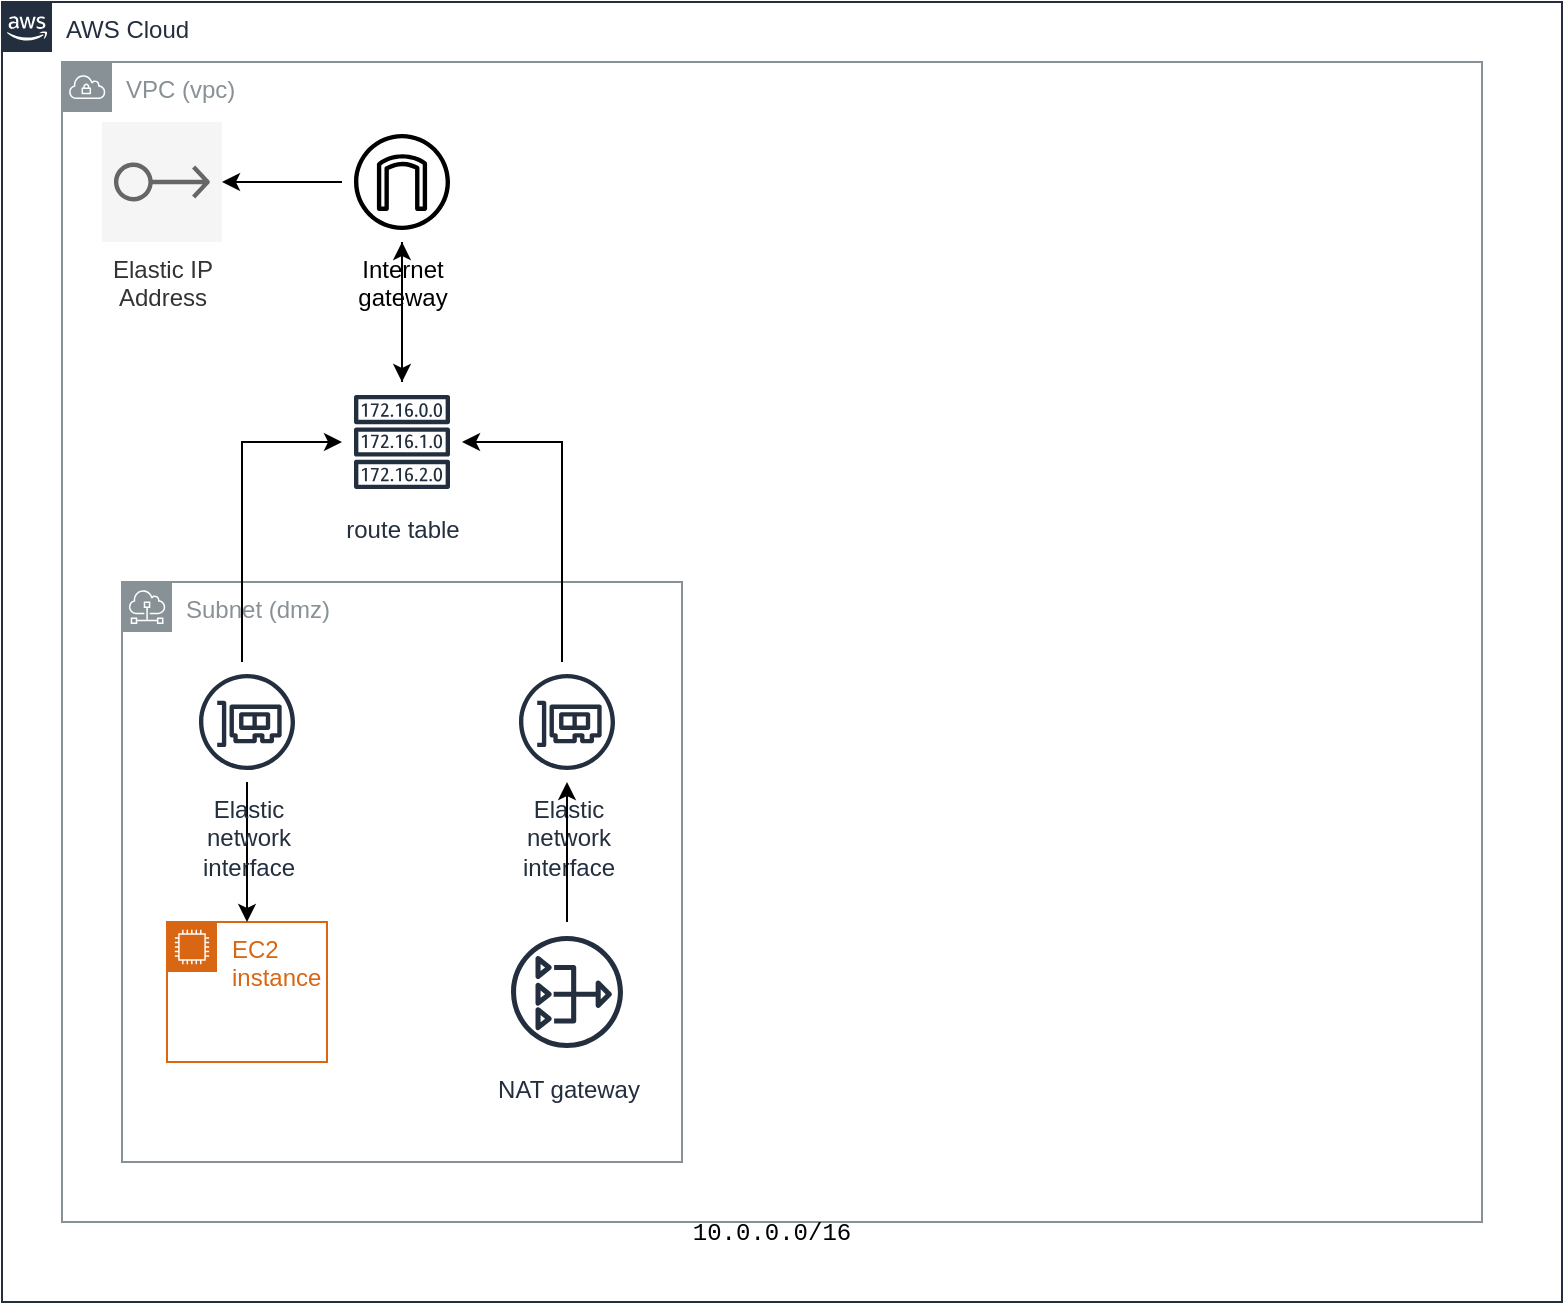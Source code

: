 <mxfile version="19.0.3" type="device"><diagram id="Ht1M8jgEwFfnCIfOTk4-" name="Page-1"><mxGraphModel dx="1106" dy="730" grid="1" gridSize="10" guides="1" tooltips="1" connect="1" arrows="1" fold="1" page="1" pageScale="1" pageWidth="1169" pageHeight="827" math="0" shadow="0"><root><mxCell id="0"/><mxCell id="1" parent="0"/><mxCell id="UEzPUAAOIrF-is8g5C7q-74" value="AWS Cloud" style="points=[[0,0],[0.25,0],[0.5,0],[0.75,0],[1,0],[1,0.25],[1,0.5],[1,0.75],[1,1],[0.75,1],[0.5,1],[0.25,1],[0,1],[0,0.75],[0,0.5],[0,0.25]];outlineConnect=0;gradientColor=none;html=1;whiteSpace=wrap;fontSize=12;fontStyle=0;shape=mxgraph.aws4.group;grIcon=mxgraph.aws4.group_aws_cloud_alt;strokeColor=#232F3E;fillColor=none;verticalAlign=top;align=left;spacingLeft=30;fontColor=#232F3E;dashed=0;labelBackgroundColor=#ffffff;container=1;pointerEvents=0;collapsible=0;recursiveResize=0;" parent="1" vertex="1"><mxGeometry x="130" y="20" width="780" height="650" as="geometry"/></mxCell><mxCell id="0j88OXNEvApK3ozaI6SP-1" value="VPC (vpc)" style="sketch=0;outlineConnect=0;gradientColor=none;html=1;whiteSpace=wrap;fontSize=12;fontStyle=0;shape=mxgraph.aws4.group;grIcon=mxgraph.aws4.group_vpc;strokeColor=#879196;fillColor=none;verticalAlign=top;align=left;spacingLeft=30;fontColor=#879196;dashed=0;" parent="UEzPUAAOIrF-is8g5C7q-74" vertex="1"><mxGeometry x="30" y="30" width="710" height="580" as="geometry"/></mxCell><mxCell id="0j88OXNEvApK3ozaI6SP-2" value="&lt;div style=&quot;font-family: Menlo, Monaco, &amp;quot;Courier New&amp;quot;, monospace; line-height: 18px;&quot;&gt;&lt;font color=&quot;#000000&quot;&gt;10.0.0.0/16&lt;/font&gt;&lt;/div&gt;" style="text;html=1;strokeColor=none;fillColor=none;align=center;verticalAlign=middle;whiteSpace=wrap;rounded=0;dashed=0;sketch=0;fontFamily=Helvetica;fontSize=12;fontColor=#879196;" parent="UEzPUAAOIrF-is8g5C7q-74" vertex="1"><mxGeometry x="355" y="600" width="60" height="30" as="geometry"/></mxCell><mxCell id="cHOPUUXa5paT3oeh7Vnt-1" value="Subnet (dmz)" style="sketch=0;outlineConnect=0;gradientColor=none;html=1;whiteSpace=wrap;fontSize=12;fontStyle=0;shape=mxgraph.aws4.group;grIcon=mxgraph.aws4.group_subnet;strokeColor=#879196;fillColor=none;verticalAlign=top;align=left;spacingLeft=30;fontColor=#879196;dashed=0;" parent="UEzPUAAOIrF-is8g5C7q-74" vertex="1"><mxGeometry x="60" y="290" width="280" height="290" as="geometry"/></mxCell><mxCell id="X5oweTxtZJ3tXyHHjrhl-14" value="" style="edgeStyle=orthogonalEdgeStyle;rounded=0;orthogonalLoop=1;jettySize=auto;html=1;" parent="UEzPUAAOIrF-is8g5C7q-74" source="cHOPUUXa5paT3oeh7Vnt-6" target="X5oweTxtZJ3tXyHHjrhl-13" edge="1"><mxGeometry relative="1" as="geometry"/></mxCell><mxCell id="bNUV3q_jOAVj4kKFFDyz-5" value="" style="edgeStyle=orthogonalEdgeStyle;rounded=0;orthogonalLoop=1;jettySize=auto;html=1;" edge="1" parent="UEzPUAAOIrF-is8g5C7q-74" source="cHOPUUXa5paT3oeh7Vnt-6" target="cHOPUUXa5paT3oeh7Vnt-11"><mxGeometry relative="1" as="geometry"/></mxCell><mxCell id="cHOPUUXa5paT3oeh7Vnt-6" value="Internet&#10;gateway" style="sketch=0;outlineConnect=0;dashed=0;verticalLabelPosition=bottom;verticalAlign=top;align=center;html=1;fontSize=12;fontStyle=0;aspect=fixed;shape=mxgraph.aws4.resourceIcon;resIcon=mxgraph.aws4.internet_gateway;" parent="UEzPUAAOIrF-is8g5C7q-74" vertex="1"><mxGeometry x="170" y="60" width="60" height="60" as="geometry"/></mxCell><mxCell id="cHOPUUXa5paT3oeh7Vnt-16" value="" style="edgeStyle=orthogonalEdgeStyle;rounded=0;orthogonalLoop=1;jettySize=auto;html=1;" parent="UEzPUAAOIrF-is8g5C7q-74" source="cHOPUUXa5paT3oeh7Vnt-11" target="cHOPUUXa5paT3oeh7Vnt-6" edge="1"><mxGeometry relative="1" as="geometry"/></mxCell><mxCell id="cHOPUUXa5paT3oeh7Vnt-11" value="route table" style="sketch=0;outlineConnect=0;fontColor=#232F3E;gradientColor=none;strokeColor=#232F3E;fillColor=#ffffff;dashed=0;verticalLabelPosition=bottom;verticalAlign=top;align=center;html=1;fontSize=12;fontStyle=0;aspect=fixed;shape=mxgraph.aws4.resourceIcon;resIcon=mxgraph.aws4.route_table;" parent="UEzPUAAOIrF-is8g5C7q-74" vertex="1"><mxGeometry x="170" y="190" width="60" height="60" as="geometry"/></mxCell><mxCell id="X5oweTxtZJ3tXyHHjrhl-4" value="EC2 instance" style="points=[[0,0],[0.25,0],[0.5,0],[0.75,0],[1,0],[1,0.25],[1,0.5],[1,0.75],[1,1],[0.75,1],[0.5,1],[0.25,1],[0,1],[0,0.75],[0,0.5],[0,0.25]];outlineConnect=0;gradientColor=none;html=1;whiteSpace=wrap;fontSize=12;fontStyle=0;container=1;pointerEvents=0;collapsible=0;recursiveResize=0;shape=mxgraph.aws4.group;grIcon=mxgraph.aws4.group_ec2_instance_contents;strokeColor=#D86613;fillColor=none;verticalAlign=top;align=left;spacingLeft=30;fontColor=#D86613;dashed=0;" parent="UEzPUAAOIrF-is8g5C7q-74" vertex="1"><mxGeometry x="82.5" y="460" width="80" height="70" as="geometry"/></mxCell><mxCell id="X5oweTxtZJ3tXyHHjrhl-8" style="edgeStyle=orthogonalEdgeStyle;rounded=0;orthogonalLoop=1;jettySize=auto;html=1;entryX=0.5;entryY=0;entryDx=0;entryDy=0;" parent="UEzPUAAOIrF-is8g5C7q-74" source="X5oweTxtZJ3tXyHHjrhl-7" target="X5oweTxtZJ3tXyHHjrhl-4" edge="1"><mxGeometry relative="1" as="geometry"/></mxCell><mxCell id="X5oweTxtZJ3tXyHHjrhl-11" value="" style="edgeStyle=orthogonalEdgeStyle;rounded=0;orthogonalLoop=1;jettySize=auto;html=1;" parent="UEzPUAAOIrF-is8g5C7q-74" source="X5oweTxtZJ3tXyHHjrhl-7" target="cHOPUUXa5paT3oeh7Vnt-11" edge="1"><mxGeometry relative="1" as="geometry"><Array as="points"><mxPoint x="120" y="220"/></Array></mxGeometry></mxCell><mxCell id="X5oweTxtZJ3tXyHHjrhl-7" value="Elastic&#10;network&#10;interface" style="sketch=0;outlineConnect=0;fontColor=#232F3E;gradientColor=none;strokeColor=#232F3E;fillColor=#ffffff;dashed=0;verticalLabelPosition=bottom;verticalAlign=top;align=center;html=1;fontSize=12;fontStyle=0;aspect=fixed;shape=mxgraph.aws4.resourceIcon;resIcon=mxgraph.aws4.elastic_network_interface;" parent="UEzPUAAOIrF-is8g5C7q-74" vertex="1"><mxGeometry x="92.5" y="330" width="60" height="60" as="geometry"/></mxCell><mxCell id="X5oweTxtZJ3tXyHHjrhl-13" value="Elastic IP&#10;Address" style="sketch=0;outlineConnect=0;dashed=0;verticalLabelPosition=bottom;verticalAlign=top;align=center;html=1;fontSize=12;fontStyle=0;aspect=fixed;shape=mxgraph.aws4.resourceIcon;resIcon=mxgraph.aws4.elastic_ip_address;rotation=0;fillColor=#f5f5f5;strokeColor=#666666;fontColor=#333333;" parent="UEzPUAAOIrF-is8g5C7q-74" vertex="1"><mxGeometry x="50" y="60" width="60" height="60" as="geometry"/></mxCell><mxCell id="bNUV3q_jOAVj4kKFFDyz-2" value="" style="edgeStyle=orthogonalEdgeStyle;rounded=0;orthogonalLoop=1;jettySize=auto;html=1;" edge="1" parent="UEzPUAAOIrF-is8g5C7q-74" source="bNUV3q_jOAVj4kKFFDyz-1" target="cHOPUUXa5paT3oeh7Vnt-11"><mxGeometry relative="1" as="geometry"><Array as="points"><mxPoint x="280" y="220"/></Array></mxGeometry></mxCell><mxCell id="bNUV3q_jOAVj4kKFFDyz-1" value="Elastic&#10;network&#10;interface" style="sketch=0;outlineConnect=0;fontColor=#232F3E;gradientColor=none;strokeColor=#232F3E;fillColor=#ffffff;dashed=0;verticalLabelPosition=bottom;verticalAlign=top;align=center;html=1;fontSize=12;fontStyle=0;aspect=fixed;shape=mxgraph.aws4.resourceIcon;resIcon=mxgraph.aws4.elastic_network_interface;" vertex="1" parent="UEzPUAAOIrF-is8g5C7q-74"><mxGeometry x="252.5" y="330" width="60" height="60" as="geometry"/></mxCell><mxCell id="bNUV3q_jOAVj4kKFFDyz-4" value="" style="edgeStyle=orthogonalEdgeStyle;rounded=0;orthogonalLoop=1;jettySize=auto;html=1;" edge="1" parent="UEzPUAAOIrF-is8g5C7q-74" source="bNUV3q_jOAVj4kKFFDyz-3" target="bNUV3q_jOAVj4kKFFDyz-1"><mxGeometry relative="1" as="geometry"/></mxCell><mxCell id="bNUV3q_jOAVj4kKFFDyz-3" value="NAT gateway" style="sketch=0;outlineConnect=0;fontColor=#232F3E;gradientColor=none;strokeColor=#232F3E;fillColor=#ffffff;dashed=0;verticalLabelPosition=bottom;verticalAlign=top;align=center;html=1;fontSize=12;fontStyle=0;aspect=fixed;shape=mxgraph.aws4.resourceIcon;resIcon=mxgraph.aws4.nat_gateway;" vertex="1" parent="UEzPUAAOIrF-is8g5C7q-74"><mxGeometry x="247.5" y="460" width="70" height="70" as="geometry"/></mxCell></root></mxGraphModel></diagram></mxfile>